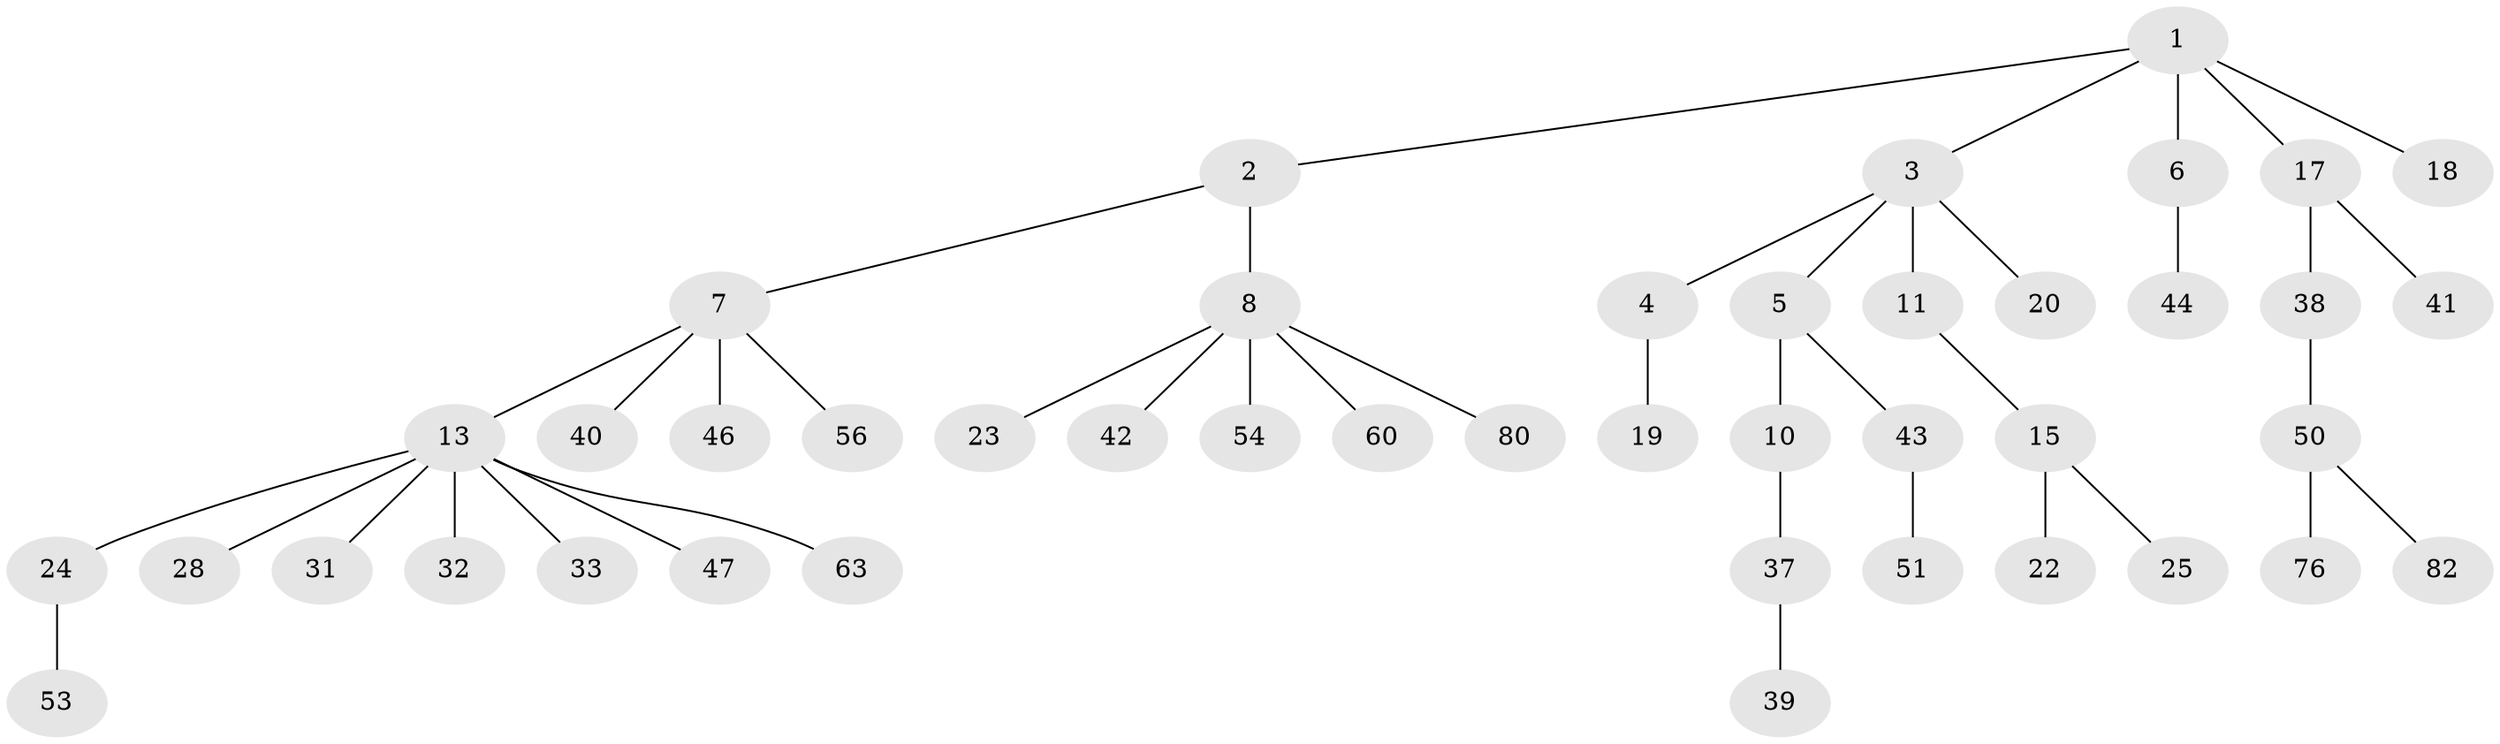 // original degree distribution, {5: 0.10227272727272728, 3: 0.07954545454545454, 2: 0.20454545454545456, 4: 0.045454545454545456, 7: 0.011363636363636364, 1: 0.5568181818181818}
// Generated by graph-tools (version 1.1) at 2025/15/03/09/25 04:15:31]
// undirected, 44 vertices, 43 edges
graph export_dot {
graph [start="1"]
  node [color=gray90,style=filled];
  1;
  2;
  3;
  4;
  5;
  6;
  7 [super="+48+9"];
  8 [super="+14"];
  10 [super="+16+68+55"];
  11;
  13 [super="+26"];
  15 [super="+69"];
  17 [super="+81+83"];
  18 [super="+84"];
  19 [super="+21+87+79"];
  20 [super="+27+66+71+65"];
  22 [super="+29"];
  23;
  24;
  25;
  28;
  31;
  32;
  33 [super="+70+35+49"];
  37;
  38;
  39 [super="+78"];
  40;
  41;
  42;
  43;
  44;
  46;
  47 [super="+73+74+57+52"];
  50;
  51;
  53;
  54;
  56;
  60;
  63;
  76;
  80;
  82;
  1 -- 2;
  1 -- 3;
  1 -- 6;
  1 -- 17;
  1 -- 18;
  2 -- 7;
  2 -- 8;
  3 -- 4;
  3 -- 5;
  3 -- 11;
  3 -- 20;
  4 -- 19;
  5 -- 10;
  5 -- 43;
  6 -- 44;
  7 -- 56;
  7 -- 40;
  7 -- 13;
  7 -- 46;
  8 -- 42;
  8 -- 54;
  8 -- 80;
  8 -- 60;
  8 -- 23;
  10 -- 37;
  11 -- 15;
  13 -- 24;
  13 -- 28;
  13 -- 31;
  13 -- 33;
  13 -- 47;
  13 -- 32;
  13 -- 63;
  15 -- 22;
  15 -- 25;
  17 -- 38;
  17 -- 41;
  24 -- 53;
  37 -- 39;
  38 -- 50;
  43 -- 51;
  50 -- 76;
  50 -- 82;
}
